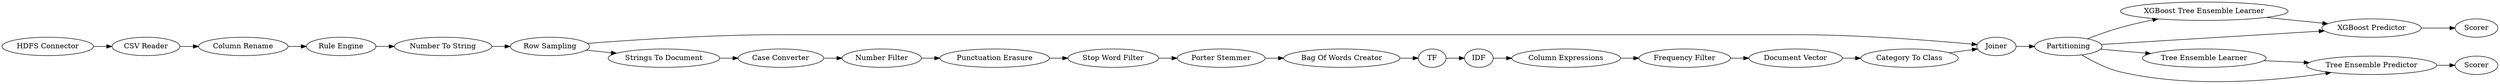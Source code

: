 digraph {
	"-7538973641732047740_30" [label=Joiner]
	"-7538973641732047740_10" [label="Number Filter"]
	"-7538973641732047740_26" [label="XGBoost Tree Ensemble Learner"]
	"-7538973641732047740_14" [label="Bag Of Words Creator"]
	"-7538973641732047740_11" [label="Punctuation Erasure"]
	"-7538973641732047740_22" [label=Partitioning]
	"-7538973641732047740_15" [label=TF]
	"-7538973641732047740_4" [label="Column Rename"]
	"-7538973641732047740_5" [label="Rule Engine"]
	"-7538973641732047740_8" [label="Strings To Document"]
	"-7538973641732047740_27" [label="XGBoost Predictor"]
	"-7538973641732047740_19" [label="Category To Class"]
	"-7538973641732047740_2" [label="CSV Reader"]
	"-7538973641732047740_1" [label="HDFS Connector"]
	"-7538973641732047740_18" [label="Document Vector"]
	"-7538973641732047740_17" [label="Column Expressions"]
	"-7538973641732047740_9" [label="Case Converter"]
	"-7538973641732047740_28" [label=Scorer]
	"-7538973641732047740_16" [label=IDF]
	"-7538973641732047740_12" [label="Stop Word Filter"]
	"-7538973641732047740_29" [label="Tree Ensemble Learner"]
	"-7538973641732047740_13" [label="Porter Stemmer"]
	"-7538973641732047740_7" [label="Row Sampling"]
	"-7538973641732047740_6" [label="Number To String"]
	"-7538973641732047740_24" [label="Tree Ensemble Predictor"]
	"-7538973641732047740_32" [label="Frequency Filter"]
	"-7538973641732047740_25" [label=Scorer]
	"-7538973641732047740_14" -> "-7538973641732047740_15"
	"-7538973641732047740_22" -> "-7538973641732047740_27"
	"-7538973641732047740_24" -> "-7538973641732047740_25"
	"-7538973641732047740_11" -> "-7538973641732047740_12"
	"-7538973641732047740_1" -> "-7538973641732047740_2"
	"-7538973641732047740_30" -> "-7538973641732047740_22"
	"-7538973641732047740_12" -> "-7538973641732047740_13"
	"-7538973641732047740_16" -> "-7538973641732047740_17"
	"-7538973641732047740_18" -> "-7538973641732047740_19"
	"-7538973641732047740_8" -> "-7538973641732047740_9"
	"-7538973641732047740_27" -> "-7538973641732047740_28"
	"-7538973641732047740_10" -> "-7538973641732047740_11"
	"-7538973641732047740_22" -> "-7538973641732047740_24"
	"-7538973641732047740_2" -> "-7538973641732047740_4"
	"-7538973641732047740_4" -> "-7538973641732047740_5"
	"-7538973641732047740_19" -> "-7538973641732047740_30"
	"-7538973641732047740_7" -> "-7538973641732047740_8"
	"-7538973641732047740_5" -> "-7538973641732047740_6"
	"-7538973641732047740_9" -> "-7538973641732047740_10"
	"-7538973641732047740_29" -> "-7538973641732047740_24"
	"-7538973641732047740_26" -> "-7538973641732047740_27"
	"-7538973641732047740_17" -> "-7538973641732047740_32"
	"-7538973641732047740_32" -> "-7538973641732047740_18"
	"-7538973641732047740_22" -> "-7538973641732047740_29"
	"-7538973641732047740_13" -> "-7538973641732047740_14"
	"-7538973641732047740_6" -> "-7538973641732047740_7"
	"-7538973641732047740_15" -> "-7538973641732047740_16"
	"-7538973641732047740_7" -> "-7538973641732047740_30"
	"-7538973641732047740_22" -> "-7538973641732047740_26"
	rankdir=LR
}
